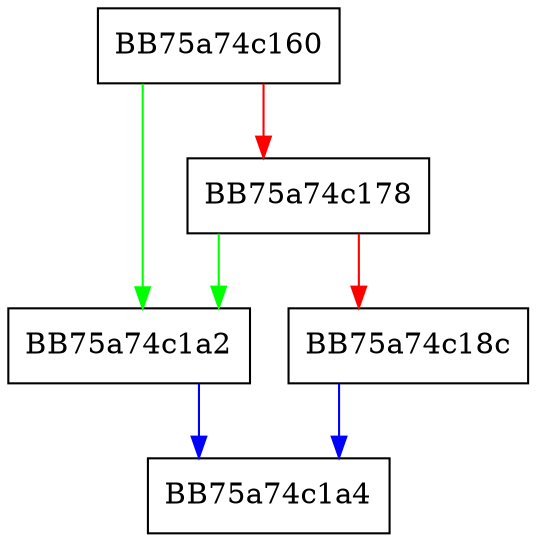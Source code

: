 digraph sync {
  node [shape="box"];
  graph [splines=ortho];
  BB75a74c160 -> BB75a74c1a2 [color="green"];
  BB75a74c160 -> BB75a74c178 [color="red"];
  BB75a74c178 -> BB75a74c1a2 [color="green"];
  BB75a74c178 -> BB75a74c18c [color="red"];
  BB75a74c18c -> BB75a74c1a4 [color="blue"];
  BB75a74c1a2 -> BB75a74c1a4 [color="blue"];
}